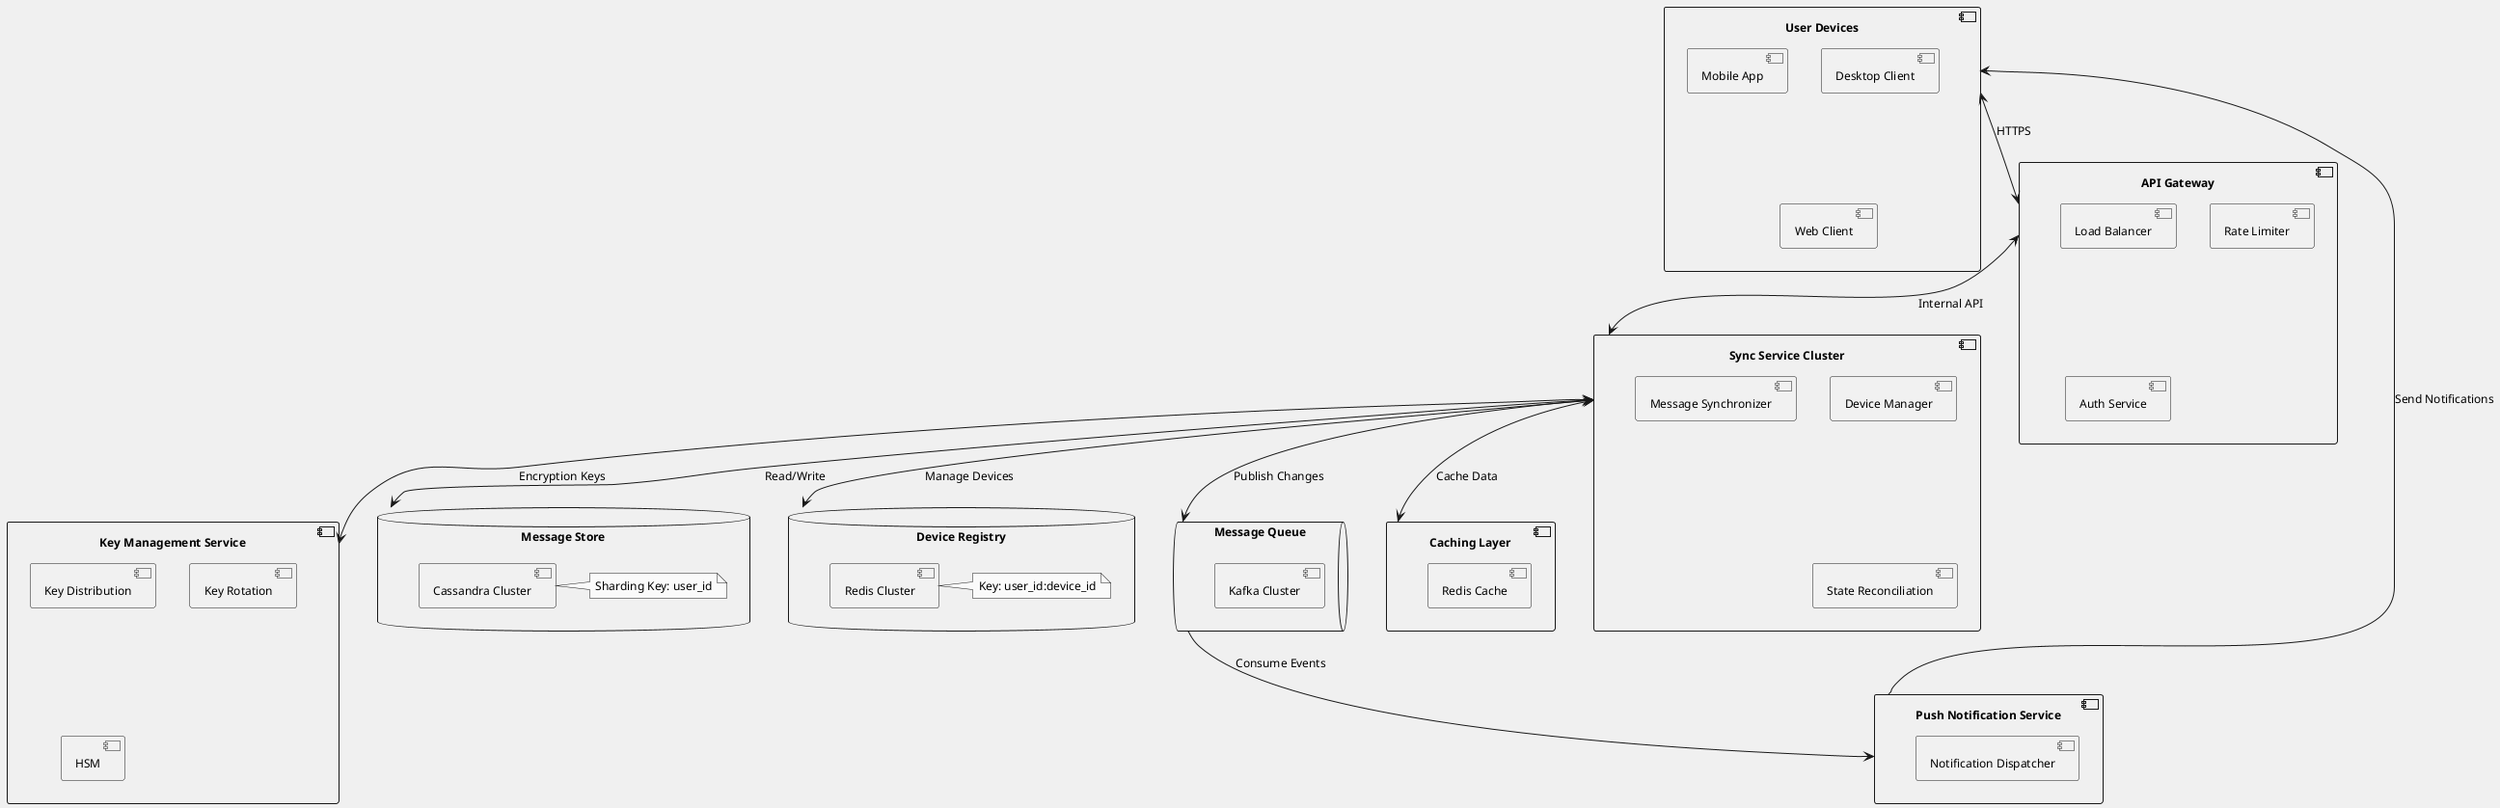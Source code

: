 @startuml Telegram_Multi_Device_Sync_Optimized
!define RECTANGLE component
!define DATABASE database
!define QUEUE queue

skinparam backgroundColor #F0F0F0
skinparam handwritten false
skinparam monochrome true
skinparam packageStyle rectangle
skinparam defaultFontName Arial
skinparam defaultFontSize 12

RECTANGLE "User Devices" {
    [Mobile App]
    [Desktop Client]
    [Web Client]
}

RECTANGLE "API Gateway" {
    [Load Balancer]
    [Rate Limiter]
    [Auth Service]
}

RECTANGLE "Sync Service Cluster" {
    [Device Manager]
    [Message Synchronizer]
    [State Reconciliation]
}

DATABASE "Message Store" {
    [Cassandra Cluster]
    note right: Sharding Key: user_id
}

DATABASE "Device Registry" {
    [Redis Cluster]
    note right: Key: user_id:device_id
}

RECTANGLE "Key Management Service" {
    [Key Distribution]
    [Key Rotation]
    [HSM]
}

QUEUE "Message Queue" {
    [Kafka Cluster]
}

RECTANGLE "Push Notification Service" {
    [Notification Dispatcher]
}

RECTANGLE "Caching Layer" {
    [Redis Cache]
}

"User Devices" <--> "API Gateway" : HTTPS
"API Gateway" <--> "Sync Service Cluster" : Internal API
"Sync Service Cluster" <--> "Message Store" : Read/Write
"Sync Service Cluster" <--> "Device Registry" : Manage Devices
"Sync Service Cluster" <--> "Key Management Service" : Encryption Keys
"Sync Service Cluster" --> "Message Queue" : Publish Changes
"Message Queue" --> "Push Notification Service" : Consume Events
"Push Notification Service" --> "User Devices" : Send Notifications
"Sync Service Cluster" <--> "Caching Layer" : Cache Data

@enduml
